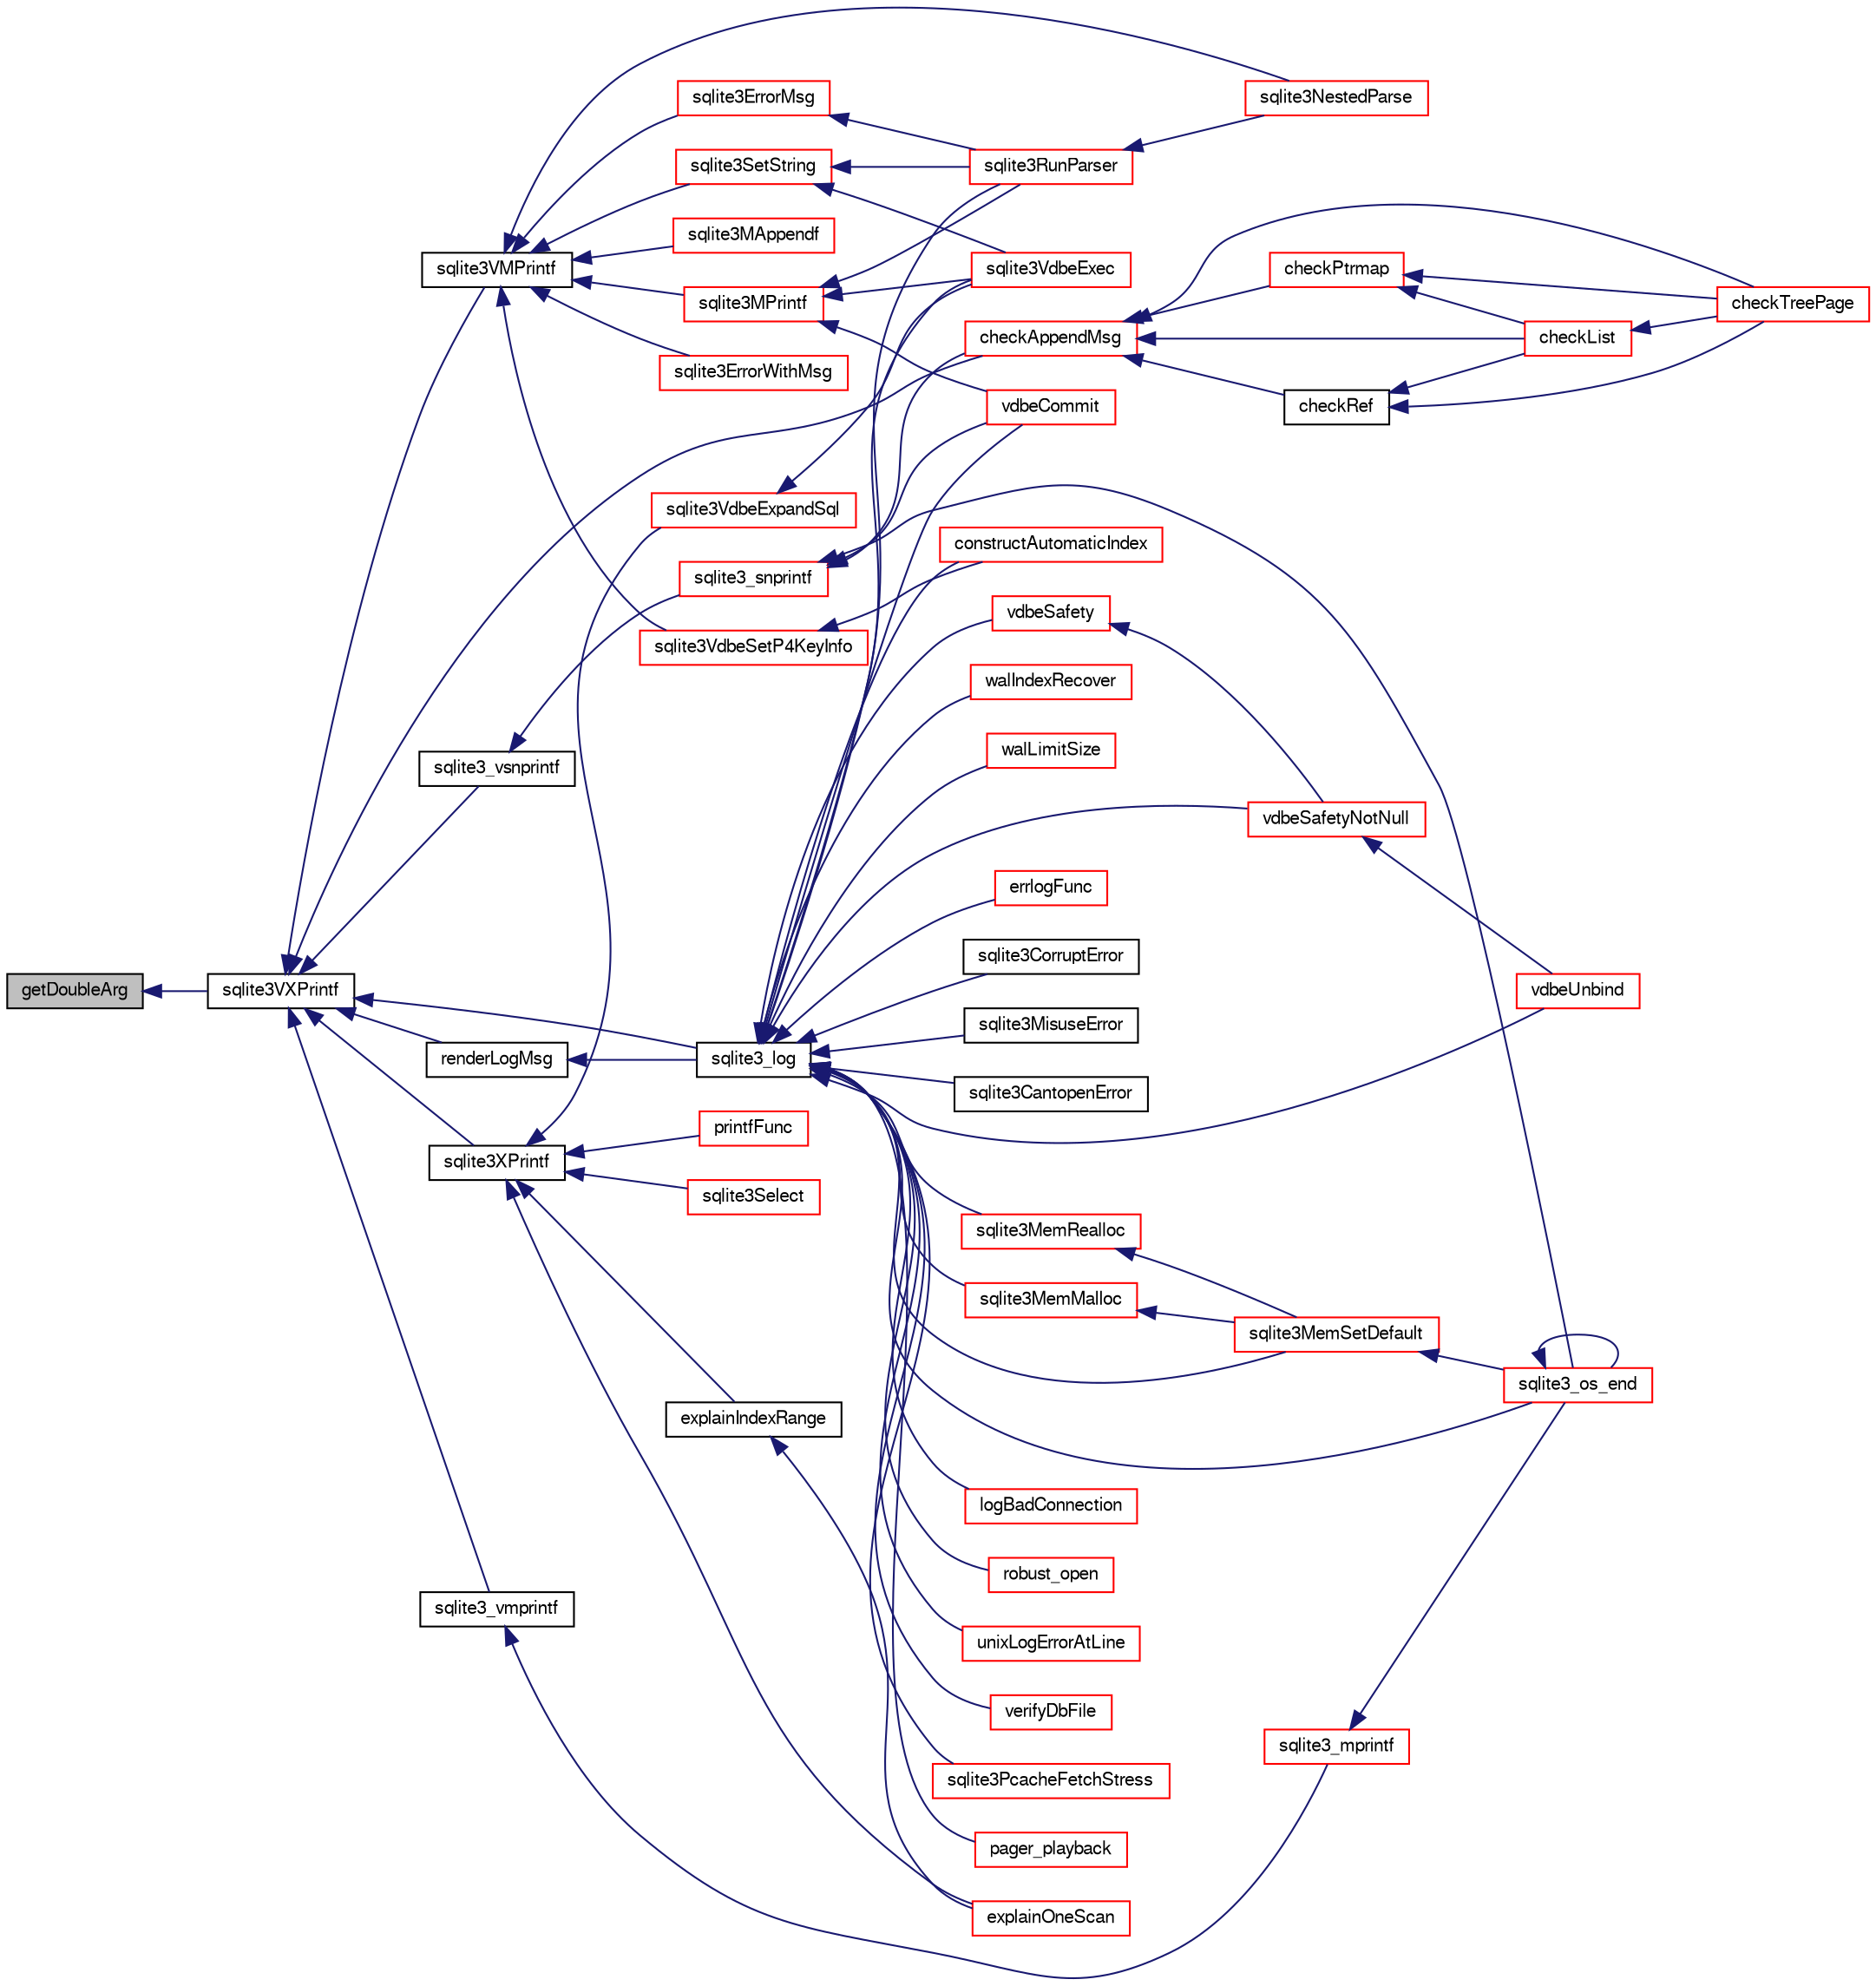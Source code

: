 digraph "getDoubleArg"
{
  edge [fontname="FreeSans",fontsize="10",labelfontname="FreeSans",labelfontsize="10"];
  node [fontname="FreeSans",fontsize="10",shape=record];
  rankdir="LR";
  Node127772 [label="getDoubleArg",height=0.2,width=0.4,color="black", fillcolor="grey75", style="filled", fontcolor="black"];
  Node127772 -> Node127773 [dir="back",color="midnightblue",fontsize="10",style="solid",fontname="FreeSans"];
  Node127773 [label="sqlite3VXPrintf",height=0.2,width=0.4,color="black", fillcolor="white", style="filled",URL="$sqlite3_8c.html#a63c25806c9bd4a2b76f9a0eb232c6bde"];
  Node127773 -> Node127774 [dir="back",color="midnightblue",fontsize="10",style="solid",fontname="FreeSans"];
  Node127774 [label="sqlite3VMPrintf",height=0.2,width=0.4,color="black", fillcolor="white", style="filled",URL="$sqlite3_8c.html#a05535d0982ef06fbc2ee8195ebbae689"];
  Node127774 -> Node127775 [dir="back",color="midnightblue",fontsize="10",style="solid",fontname="FreeSans"];
  Node127775 [label="sqlite3SetString",height=0.2,width=0.4,color="red", fillcolor="white", style="filled",URL="$sqlite3_8c.html#aad368822484a1ceae010a829e27454ae"];
  Node127775 -> Node127802 [dir="back",color="midnightblue",fontsize="10",style="solid",fontname="FreeSans"];
  Node127802 [label="sqlite3VdbeExec",height=0.2,width=0.4,color="red", fillcolor="white", style="filled",URL="$sqlite3_8c.html#a8ce40a614bdc56719c4d642b1e4dfb21"];
  Node127775 -> Node127944 [dir="back",color="midnightblue",fontsize="10",style="solid",fontname="FreeSans"];
  Node127944 [label="sqlite3RunParser",height=0.2,width=0.4,color="red", fillcolor="white", style="filled",URL="$sqlite3_8c.html#a174f16a9adcc64bf971bae4a5ffa3488"];
  Node127944 -> Node127945 [dir="back",color="midnightblue",fontsize="10",style="solid",fontname="FreeSans"];
  Node127945 [label="sqlite3NestedParse",height=0.2,width=0.4,color="red", fillcolor="white", style="filled",URL="$sqlite3_8c.html#ae78bd6187a28892732af5428ec15b03f"];
  Node127774 -> Node128040 [dir="back",color="midnightblue",fontsize="10",style="solid",fontname="FreeSans"];
  Node128040 [label="sqlite3MPrintf",height=0.2,width=0.4,color="red", fillcolor="white", style="filled",URL="$sqlite3_8c.html#a208ef0df84e9778778804a19af03efea"];
  Node128040 -> Node128047 [dir="back",color="midnightblue",fontsize="10",style="solid",fontname="FreeSans"];
  Node128047 [label="vdbeCommit",height=0.2,width=0.4,color="red", fillcolor="white", style="filled",URL="$sqlite3_8c.html#a5d7f1e0625451b987728f600cfe1b92d"];
  Node128040 -> Node127802 [dir="back",color="midnightblue",fontsize="10",style="solid",fontname="FreeSans"];
  Node128040 -> Node127944 [dir="back",color="midnightblue",fontsize="10",style="solid",fontname="FreeSans"];
  Node127774 -> Node128621 [dir="back",color="midnightblue",fontsize="10",style="solid",fontname="FreeSans"];
  Node128621 [label="sqlite3MAppendf",height=0.2,width=0.4,color="red", fillcolor="white", style="filled",URL="$sqlite3_8c.html#a43b33971f250cf38164a84f751057bce"];
  Node127774 -> Node128502 [dir="back",color="midnightblue",fontsize="10",style="solid",fontname="FreeSans"];
  Node128502 [label="sqlite3ErrorWithMsg",height=0.2,width=0.4,color="red", fillcolor="white", style="filled",URL="$sqlite3_8c.html#a11feb4cd8e77d59df266587cfe1b2641"];
  Node127774 -> Node128622 [dir="back",color="midnightblue",fontsize="10",style="solid",fontname="FreeSans"];
  Node128622 [label="sqlite3ErrorMsg",height=0.2,width=0.4,color="red", fillcolor="white", style="filled",URL="$sqlite3_8c.html#aee2798e173651adae0f9c85469f3457d"];
  Node128622 -> Node127944 [dir="back",color="midnightblue",fontsize="10",style="solid",fontname="FreeSans"];
  Node127774 -> Node128236 [dir="back",color="midnightblue",fontsize="10",style="solid",fontname="FreeSans"];
  Node128236 [label="sqlite3VdbeSetP4KeyInfo",height=0.2,width=0.4,color="red", fillcolor="white", style="filled",URL="$sqlite3_8c.html#a342090b36fbf7fdace2a23b8efca030c"];
  Node128236 -> Node127871 [dir="back",color="midnightblue",fontsize="10",style="solid",fontname="FreeSans"];
  Node127871 [label="constructAutomaticIndex",height=0.2,width=0.4,color="red", fillcolor="white", style="filled",URL="$sqlite3_8c.html#aad43d38bc718f4c8e8d0dd8f33ed526f"];
  Node127774 -> Node127945 [dir="back",color="midnightblue",fontsize="10",style="solid",fontname="FreeSans"];
  Node127773 -> Node128273 [dir="back",color="midnightblue",fontsize="10",style="solid",fontname="FreeSans"];
  Node128273 [label="sqlite3_vmprintf",height=0.2,width=0.4,color="black", fillcolor="white", style="filled",URL="$sqlite3_8h.html#ac240de67ddf003828f16a6d9dd3fa3ca"];
  Node128273 -> Node128274 [dir="back",color="midnightblue",fontsize="10",style="solid",fontname="FreeSans"];
  Node128274 [label="sqlite3_mprintf",height=0.2,width=0.4,color="red", fillcolor="white", style="filled",URL="$sqlite3_8h.html#a9533933e57f7ccbb48c32041ce3a8862"];
  Node128274 -> Node128058 [dir="back",color="midnightblue",fontsize="10",style="solid",fontname="FreeSans"];
  Node128058 [label="sqlite3_os_end",height=0.2,width=0.4,color="red", fillcolor="white", style="filled",URL="$sqlite3_8h.html#a2288c95881ecca13d994e42b6a958906"];
  Node128058 -> Node128058 [dir="back",color="midnightblue",fontsize="10",style="solid",fontname="FreeSans"];
  Node127773 -> Node128283 [dir="back",color="midnightblue",fontsize="10",style="solid",fontname="FreeSans"];
  Node128283 [label="sqlite3_vsnprintf",height=0.2,width=0.4,color="black", fillcolor="white", style="filled",URL="$sqlite3_8h.html#a095af9d57b6df1b95a77df71b9bce062"];
  Node128283 -> Node128284 [dir="back",color="midnightblue",fontsize="10",style="solid",fontname="FreeSans"];
  Node128284 [label="sqlite3_snprintf",height=0.2,width=0.4,color="red", fillcolor="white", style="filled",URL="$sqlite3_8h.html#af4558fab7cb8fb1e61fd642d3e017ef7"];
  Node128284 -> Node128058 [dir="back",color="midnightblue",fontsize="10",style="solid",fontname="FreeSans"];
  Node128284 -> Node128324 [dir="back",color="midnightblue",fontsize="10",style="solid",fontname="FreeSans"];
  Node128324 [label="checkAppendMsg",height=0.2,width=0.4,color="red", fillcolor="white", style="filled",URL="$sqlite3_8c.html#a4366e7af81727e2d755d3c9a635b055e"];
  Node128324 -> Node128325 [dir="back",color="midnightblue",fontsize="10",style="solid",fontname="FreeSans"];
  Node128325 [label="checkRef",height=0.2,width=0.4,color="black", fillcolor="white", style="filled",URL="$sqlite3_8c.html#a8f9d5e653157e813f504a66ca548941a"];
  Node128325 -> Node128179 [dir="back",color="midnightblue",fontsize="10",style="solid",fontname="FreeSans"];
  Node128179 [label="checkList",height=0.2,width=0.4,color="red", fillcolor="white", style="filled",URL="$sqlite3_8c.html#a7c888a9a7f402383d462ddef0e59f52e"];
  Node128179 -> Node128166 [dir="back",color="midnightblue",fontsize="10",style="solid",fontname="FreeSans"];
  Node128166 [label="checkTreePage",height=0.2,width=0.4,color="red", fillcolor="white", style="filled",URL="$sqlite3_8c.html#a0bdac89d12e5ac328d260ae8259777b2"];
  Node128325 -> Node128166 [dir="back",color="midnightblue",fontsize="10",style="solid",fontname="FreeSans"];
  Node128324 -> Node128178 [dir="back",color="midnightblue",fontsize="10",style="solid",fontname="FreeSans"];
  Node128178 [label="checkPtrmap",height=0.2,width=0.4,color="red", fillcolor="white", style="filled",URL="$sqlite3_8c.html#a09521b13d51d0264cb7f3758ec36fc90"];
  Node128178 -> Node128179 [dir="back",color="midnightblue",fontsize="10",style="solid",fontname="FreeSans"];
  Node128178 -> Node128166 [dir="back",color="midnightblue",fontsize="10",style="solid",fontname="FreeSans"];
  Node128324 -> Node128179 [dir="back",color="midnightblue",fontsize="10",style="solid",fontname="FreeSans"];
  Node128324 -> Node128166 [dir="back",color="midnightblue",fontsize="10",style="solid",fontname="FreeSans"];
  Node128284 -> Node128047 [dir="back",color="midnightblue",fontsize="10",style="solid",fontname="FreeSans"];
  Node127773 -> Node128421 [dir="back",color="midnightblue",fontsize="10",style="solid",fontname="FreeSans"];
  Node128421 [label="renderLogMsg",height=0.2,width=0.4,color="black", fillcolor="white", style="filled",URL="$sqlite3_8c.html#a7a02b43ce0a27bb52085c7f446d115af"];
  Node128421 -> Node128422 [dir="back",color="midnightblue",fontsize="10",style="solid",fontname="FreeSans"];
  Node128422 [label="sqlite3_log",height=0.2,width=0.4,color="black", fillcolor="white", style="filled",URL="$sqlite3_8h.html#a298c9699bf9c143662c6b1fec4b2dc3b"];
  Node128422 -> Node128423 [dir="back",color="midnightblue",fontsize="10",style="solid",fontname="FreeSans"];
  Node128423 [label="sqlite3MemMalloc",height=0.2,width=0.4,color="red", fillcolor="white", style="filled",URL="$sqlite3_8c.html#a53157f1a669f949332f44ca9f15c0a43"];
  Node128423 -> Node128267 [dir="back",color="midnightblue",fontsize="10",style="solid",fontname="FreeSans"];
  Node128267 [label="sqlite3MemSetDefault",height=0.2,width=0.4,color="red", fillcolor="white", style="filled",URL="$sqlite3_8c.html#a162fbfd727e92c5f8f72625b5ff62549"];
  Node128267 -> Node128058 [dir="back",color="midnightblue",fontsize="10",style="solid",fontname="FreeSans"];
  Node128422 -> Node128424 [dir="back",color="midnightblue",fontsize="10",style="solid",fontname="FreeSans"];
  Node128424 [label="sqlite3MemRealloc",height=0.2,width=0.4,color="red", fillcolor="white", style="filled",URL="$sqlite3_8c.html#addd043cc5742c3b0cf536763cd4e6948"];
  Node128424 -> Node128267 [dir="back",color="midnightblue",fontsize="10",style="solid",fontname="FreeSans"];
  Node128422 -> Node128267 [dir="back",color="midnightblue",fontsize="10",style="solid",fontname="FreeSans"];
  Node128422 -> Node128425 [dir="back",color="midnightblue",fontsize="10",style="solid",fontname="FreeSans"];
  Node128425 [label="logBadConnection",height=0.2,width=0.4,color="red", fillcolor="white", style="filled",URL="$sqlite3_8c.html#a8aa249fac852b22bb1227e2bc2921f11"];
  Node128422 -> Node128430 [dir="back",color="midnightblue",fontsize="10",style="solid",fontname="FreeSans"];
  Node128430 [label="robust_open",height=0.2,width=0.4,color="red", fillcolor="white", style="filled",URL="$sqlite3_8c.html#a0eb989e531821c6a1deb85a3ba0021c0"];
  Node128422 -> Node128432 [dir="back",color="midnightblue",fontsize="10",style="solid",fontname="FreeSans"];
  Node128432 [label="unixLogErrorAtLine",height=0.2,width=0.4,color="red", fillcolor="white", style="filled",URL="$sqlite3_8c.html#a23b4a35445d08fc62ef2d5c3d56c1640"];
  Node128422 -> Node128446 [dir="back",color="midnightblue",fontsize="10",style="solid",fontname="FreeSans"];
  Node128446 [label="verifyDbFile",height=0.2,width=0.4,color="red", fillcolor="white", style="filled",URL="$sqlite3_8c.html#a0ff620ba7a3e7e727c37c0b172d12c66"];
  Node128422 -> Node128058 [dir="back",color="midnightblue",fontsize="10",style="solid",fontname="FreeSans"];
  Node128422 -> Node128447 [dir="back",color="midnightblue",fontsize="10",style="solid",fontname="FreeSans"];
  Node128447 [label="sqlite3PcacheFetchStress",height=0.2,width=0.4,color="red", fillcolor="white", style="filled",URL="$sqlite3_8c.html#a83644ab4d77e1649ae5336b659edb351"];
  Node128422 -> Node128140 [dir="back",color="midnightblue",fontsize="10",style="solid",fontname="FreeSans"];
  Node128140 [label="pager_playback",height=0.2,width=0.4,color="red", fillcolor="white", style="filled",URL="$sqlite3_8c.html#a9d9a750a9fc76eb4b668c8a16b164a65"];
  Node128422 -> Node128314 [dir="back",color="midnightblue",fontsize="10",style="solid",fontname="FreeSans"];
  Node128314 [label="walIndexRecover",height=0.2,width=0.4,color="red", fillcolor="white", style="filled",URL="$sqlite3_8c.html#ab4ee99f3710323acbeb6c495dd18d205"];
  Node128422 -> Node128258 [dir="back",color="midnightblue",fontsize="10",style="solid",fontname="FreeSans"];
  Node128258 [label="walLimitSize",height=0.2,width=0.4,color="red", fillcolor="white", style="filled",URL="$sqlite3_8c.html#a7d814227c8fb4a3441c42e9f2fdade3b"];
  Node128422 -> Node128047 [dir="back",color="midnightblue",fontsize="10",style="solid",fontname="FreeSans"];
  Node128422 -> Node128448 [dir="back",color="midnightblue",fontsize="10",style="solid",fontname="FreeSans"];
  Node128448 [label="vdbeSafety",height=0.2,width=0.4,color="red", fillcolor="white", style="filled",URL="$sqlite3_8c.html#ad376f1aa66b2801fa8fb2fb134f370fd"];
  Node128448 -> Node128449 [dir="back",color="midnightblue",fontsize="10",style="solid",fontname="FreeSans"];
  Node128449 [label="vdbeSafetyNotNull",height=0.2,width=0.4,color="red", fillcolor="white", style="filled",URL="$sqlite3_8c.html#a018448275e86f09d8af8033cec4cafdf"];
  Node128449 -> Node128450 [dir="back",color="midnightblue",fontsize="10",style="solid",fontname="FreeSans"];
  Node128450 [label="vdbeUnbind",height=0.2,width=0.4,color="red", fillcolor="white", style="filled",URL="$sqlite3_8c.html#ae3ca3d8a878660305a0efd0c73c9f064"];
  Node128422 -> Node128449 [dir="back",color="midnightblue",fontsize="10",style="solid",fontname="FreeSans"];
  Node128422 -> Node128450 [dir="back",color="midnightblue",fontsize="10",style="solid",fontname="FreeSans"];
  Node128422 -> Node127802 [dir="back",color="midnightblue",fontsize="10",style="solid",fontname="FreeSans"];
  Node128422 -> Node128399 [dir="back",color="midnightblue",fontsize="10",style="solid",fontname="FreeSans"];
  Node128399 [label="errlogFunc",height=0.2,width=0.4,color="red", fillcolor="white", style="filled",URL="$sqlite3_8c.html#a56d5c8e1f0a43e4c9f8864c27065393f"];
  Node128422 -> Node127871 [dir="back",color="midnightblue",fontsize="10",style="solid",fontname="FreeSans"];
  Node128422 -> Node127944 [dir="back",color="midnightblue",fontsize="10",style="solid",fontname="FreeSans"];
  Node128422 -> Node128463 [dir="back",color="midnightblue",fontsize="10",style="solid",fontname="FreeSans"];
  Node128463 [label="sqlite3CorruptError",height=0.2,width=0.4,color="black", fillcolor="white", style="filled",URL="$sqlite3_8c.html#a66f16cea11e3c7d1b5f60ff7b6ff5e1a"];
  Node128422 -> Node128464 [dir="back",color="midnightblue",fontsize="10",style="solid",fontname="FreeSans"];
  Node128464 [label="sqlite3MisuseError",height=0.2,width=0.4,color="black", fillcolor="white", style="filled",URL="$sqlite3_8c.html#a0550217d0f8d42f53c258c44746fb804"];
  Node128422 -> Node128465 [dir="back",color="midnightblue",fontsize="10",style="solid",fontname="FreeSans"];
  Node128465 [label="sqlite3CantopenError",height=0.2,width=0.4,color="black", fillcolor="white", style="filled",URL="$sqlite3_8c.html#a62298ad2d3a1ea7b9501264b7004ec33"];
  Node127773 -> Node128422 [dir="back",color="midnightblue",fontsize="10",style="solid",fontname="FreeSans"];
  Node127773 -> Node128649 [dir="back",color="midnightblue",fontsize="10",style="solid",fontname="FreeSans"];
  Node128649 [label="sqlite3XPrintf",height=0.2,width=0.4,color="black", fillcolor="white", style="filled",URL="$sqlite3_8c.html#afa51896b0f07c74fe11c806a5df7030c"];
  Node128649 -> Node128466 [dir="back",color="midnightblue",fontsize="10",style="solid",fontname="FreeSans"];
  Node128466 [label="sqlite3VdbeExpandSql",height=0.2,width=0.4,color="red", fillcolor="white", style="filled",URL="$sqlite3_8c.html#a5a497837d5d69b92e7bca23673589c69"];
  Node128466 -> Node127802 [dir="back",color="midnightblue",fontsize="10",style="solid",fontname="FreeSans"];
  Node128649 -> Node128398 [dir="back",color="midnightblue",fontsize="10",style="solid",fontname="FreeSans"];
  Node128398 [label="printfFunc",height=0.2,width=0.4,color="red", fillcolor="white", style="filled",URL="$sqlite3_8c.html#a80ca21d434c7c5b6668bee721331dda8"];
  Node128649 -> Node127856 [dir="back",color="midnightblue",fontsize="10",style="solid",fontname="FreeSans"];
  Node127856 [label="sqlite3Select",height=0.2,width=0.4,color="red", fillcolor="white", style="filled",URL="$sqlite3_8c.html#a2465ee8c956209ba4b272477b7c21a45"];
  Node128649 -> Node128481 [dir="back",color="midnightblue",fontsize="10",style="solid",fontname="FreeSans"];
  Node128481 [label="explainIndexRange",height=0.2,width=0.4,color="black", fillcolor="white", style="filled",URL="$sqlite3_8c.html#a19d410b10b9746279e834fd8cddda2cb"];
  Node128481 -> Node128469 [dir="back",color="midnightblue",fontsize="10",style="solid",fontname="FreeSans"];
  Node128469 [label="explainOneScan",height=0.2,width=0.4,color="red", fillcolor="white", style="filled",URL="$sqlite3_8c.html#ae5281c97cc6f8cd02effffe937725524"];
  Node128649 -> Node128469 [dir="back",color="midnightblue",fontsize="10",style="solid",fontname="FreeSans"];
  Node127773 -> Node128324 [dir="back",color="midnightblue",fontsize="10",style="solid",fontname="FreeSans"];
}
